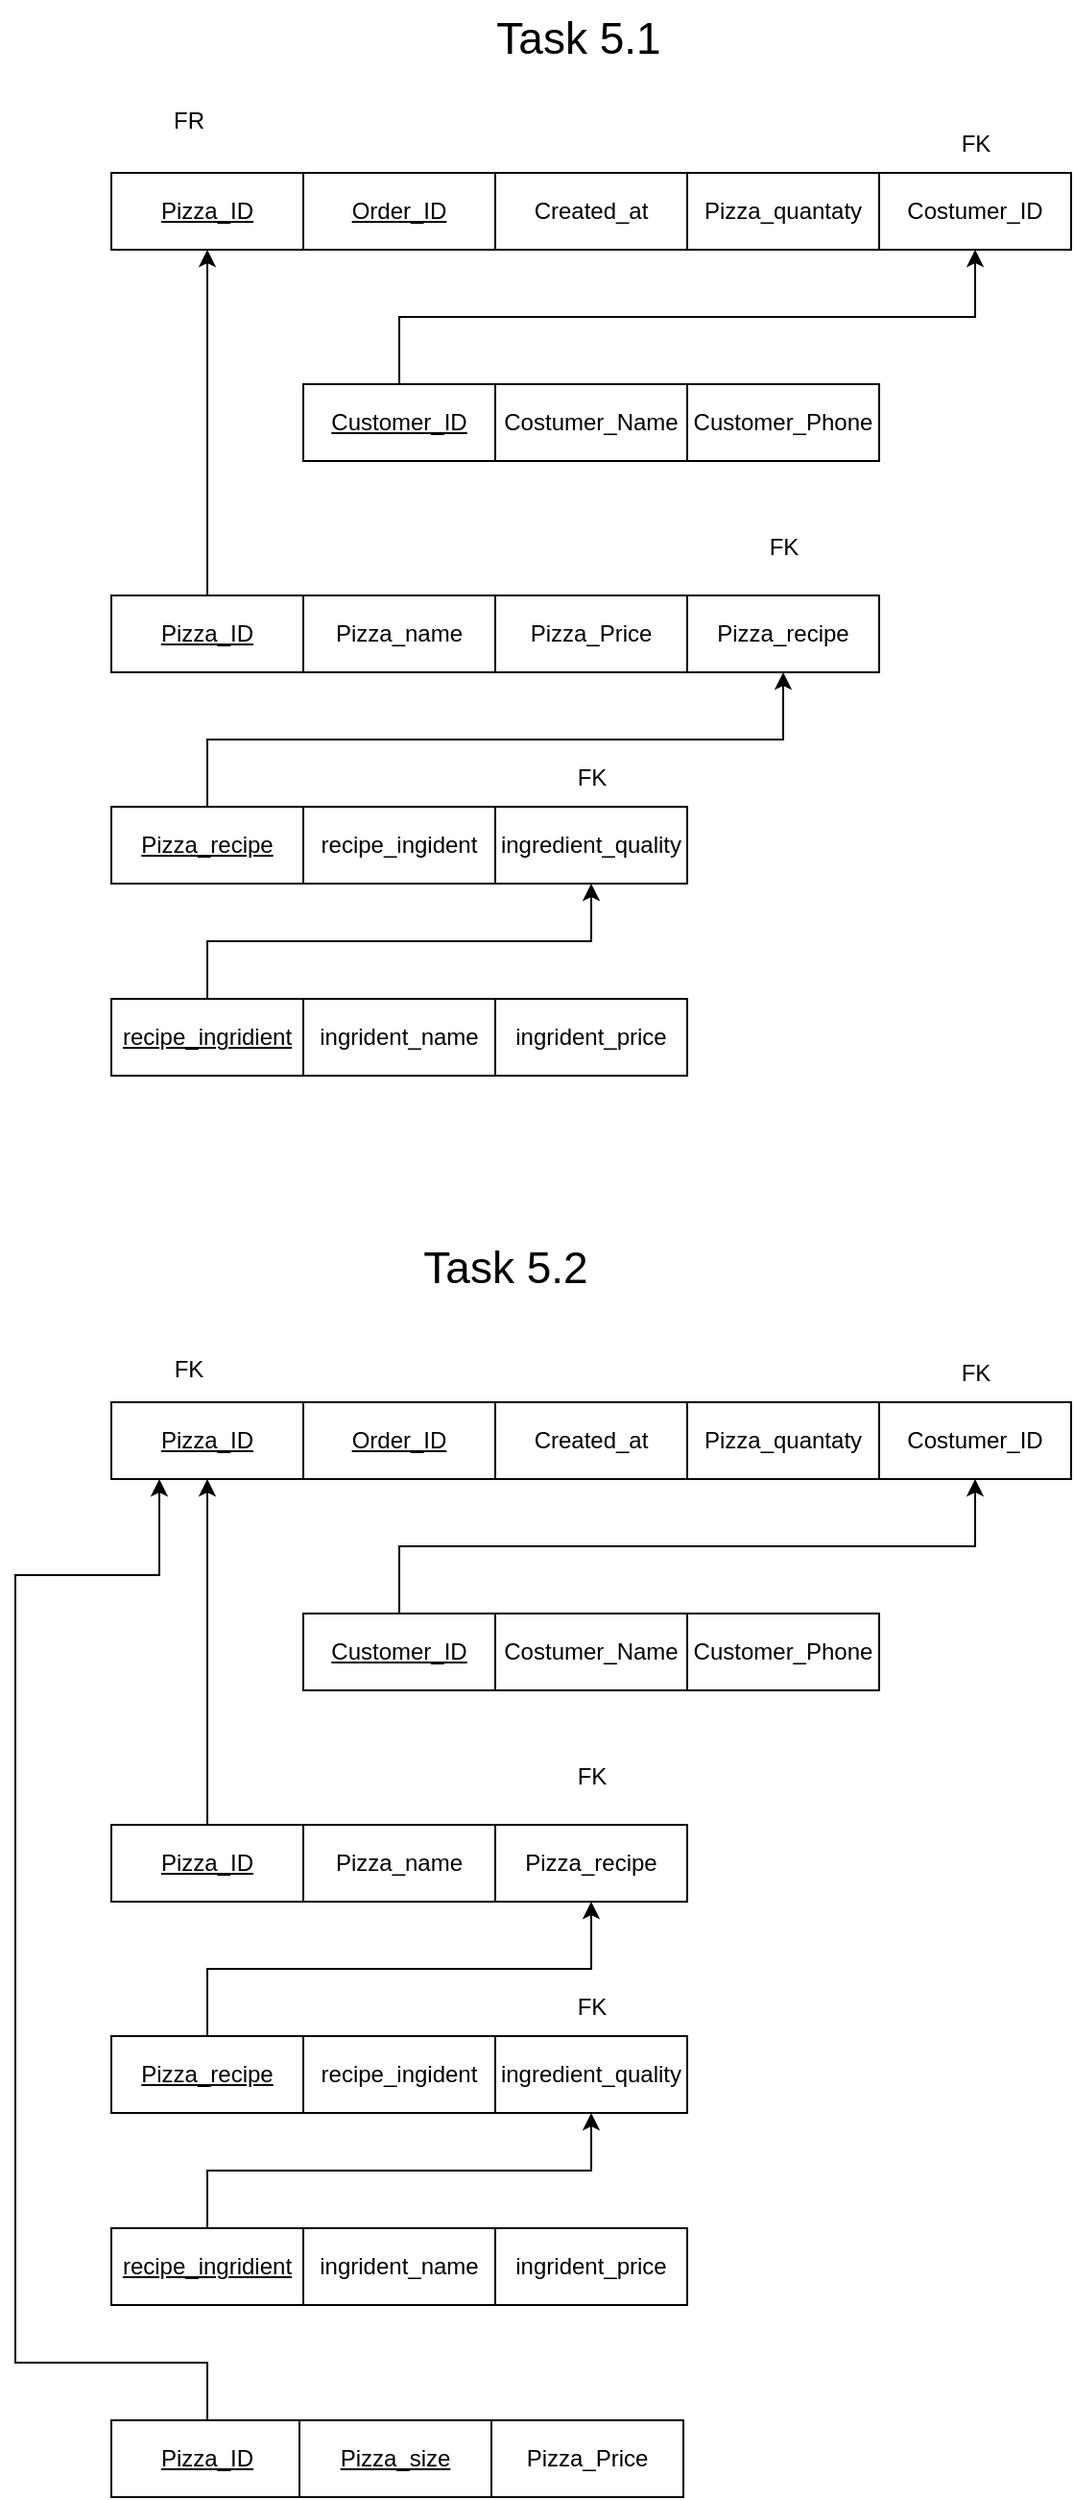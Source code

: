 <mxfile version="25.0.1">
  <diagram name="Page-1" id="ytPxN8jn9xWjgPxVdofB">
    <mxGraphModel dx="665" dy="967" grid="1" gridSize="10" guides="1" tooltips="1" connect="1" arrows="1" fold="1" page="1" pageScale="1" pageWidth="850" pageHeight="1100" math="0" shadow="0">
      <root>
        <mxCell id="0" />
        <mxCell id="1" parent="0" />
        <mxCell id="bNUyuZ69UnbhlJSahXvK-21" style="edgeStyle=orthogonalEdgeStyle;rounded=0;orthogonalLoop=1;jettySize=auto;html=1;exitX=0.5;exitY=0;exitDx=0;exitDy=0;entryX=0.5;entryY=1;entryDx=0;entryDy=0;" edge="1" parent="1" source="bNUyuZ69UnbhlJSahXvK-1" target="bNUyuZ69UnbhlJSahXvK-18">
          <mxGeometry relative="1" as="geometry" />
        </mxCell>
        <mxCell id="bNUyuZ69UnbhlJSahXvK-1" value="&lt;u&gt;Customer_ID&lt;/u&gt;" style="rounded=0;whiteSpace=wrap;html=1;" vertex="1" parent="1">
          <mxGeometry x="260" y="300" width="100" height="40" as="geometry" />
        </mxCell>
        <mxCell id="bNUyuZ69UnbhlJSahXvK-2" value="Costumer_Name" style="whiteSpace=wrap;html=1;align=center;" vertex="1" parent="1">
          <mxGeometry x="360" y="300" width="100" height="40" as="geometry" />
        </mxCell>
        <mxCell id="bNUyuZ69UnbhlJSahXvK-3" value="Customer_Phone" style="whiteSpace=wrap;html=1;align=center;" vertex="1" parent="1">
          <mxGeometry x="460" y="300" width="100" height="40" as="geometry" />
        </mxCell>
        <mxCell id="bNUyuZ69UnbhlJSahXvK-26" style="edgeStyle=orthogonalEdgeStyle;rounded=0;orthogonalLoop=1;jettySize=auto;html=1;exitX=0.5;exitY=0;exitDx=0;exitDy=0;entryX=0.5;entryY=1;entryDx=0;entryDy=0;" edge="1" parent="1" source="bNUyuZ69UnbhlJSahXvK-5" target="bNUyuZ69UnbhlJSahXvK-19">
          <mxGeometry relative="1" as="geometry">
            <Array as="points">
              <mxPoint x="210" y="320" />
              <mxPoint x="210" y="320" />
            </Array>
          </mxGeometry>
        </mxCell>
        <mxCell id="bNUyuZ69UnbhlJSahXvK-5" value="&lt;div&gt;&lt;u&gt;Pizza_ID&lt;/u&gt;&lt;/div&gt;" style="whiteSpace=wrap;html=1;align=center;" vertex="1" parent="1">
          <mxGeometry x="160" y="410" width="100" height="40" as="geometry" />
        </mxCell>
        <mxCell id="bNUyuZ69UnbhlJSahXvK-6" value="Pizza_name" style="whiteSpace=wrap;html=1;align=center;" vertex="1" parent="1">
          <mxGeometry x="260" y="410" width="100" height="40" as="geometry" />
        </mxCell>
        <mxCell id="bNUyuZ69UnbhlJSahXvK-7" value="Pizza_Price" style="whiteSpace=wrap;html=1;align=center;" vertex="1" parent="1">
          <mxGeometry x="360" y="410" width="100" height="40" as="geometry" />
        </mxCell>
        <mxCell id="bNUyuZ69UnbhlJSahXvK-8" value="Pizza_recipe" style="whiteSpace=wrap;html=1;align=center;" vertex="1" parent="1">
          <mxGeometry x="460" y="410" width="100" height="40" as="geometry" />
        </mxCell>
        <mxCell id="bNUyuZ69UnbhlJSahXvK-23" style="edgeStyle=orthogonalEdgeStyle;rounded=0;orthogonalLoop=1;jettySize=auto;html=1;exitX=0.5;exitY=0;exitDx=0;exitDy=0;entryX=0.5;entryY=1;entryDx=0;entryDy=0;" edge="1" parent="1" source="bNUyuZ69UnbhlJSahXvK-9" target="bNUyuZ69UnbhlJSahXvK-8">
          <mxGeometry relative="1" as="geometry" />
        </mxCell>
        <mxCell id="bNUyuZ69UnbhlJSahXvK-9" value="&lt;u&gt;Pizza_recipe&lt;/u&gt;" style="whiteSpace=wrap;html=1;align=center;" vertex="1" parent="1">
          <mxGeometry x="160" y="520" width="100" height="40" as="geometry" />
        </mxCell>
        <mxCell id="bNUyuZ69UnbhlJSahXvK-10" value="recipe_ingident" style="whiteSpace=wrap;html=1;align=center;" vertex="1" parent="1">
          <mxGeometry x="260" y="520" width="100" height="40" as="geometry" />
        </mxCell>
        <mxCell id="bNUyuZ69UnbhlJSahXvK-11" value="ingredient_quality" style="whiteSpace=wrap;html=1;align=center;" vertex="1" parent="1">
          <mxGeometry x="360" y="520" width="100" height="40" as="geometry" />
        </mxCell>
        <mxCell id="bNUyuZ69UnbhlJSahXvK-25" style="edgeStyle=orthogonalEdgeStyle;rounded=0;orthogonalLoop=1;jettySize=auto;html=1;exitX=0.5;exitY=0;exitDx=0;exitDy=0;entryX=0.5;entryY=1;entryDx=0;entryDy=0;" edge="1" parent="1" source="bNUyuZ69UnbhlJSahXvK-12" target="bNUyuZ69UnbhlJSahXvK-11">
          <mxGeometry relative="1" as="geometry" />
        </mxCell>
        <mxCell id="bNUyuZ69UnbhlJSahXvK-12" value="&lt;u&gt;recipe_ingridient&lt;/u&gt;" style="whiteSpace=wrap;html=1;align=center;" vertex="1" parent="1">
          <mxGeometry x="160" y="620" width="100" height="40" as="geometry" />
        </mxCell>
        <mxCell id="bNUyuZ69UnbhlJSahXvK-13" value="&lt;div&gt;ingrident_name&lt;/div&gt;" style="whiteSpace=wrap;html=1;align=center;" vertex="1" parent="1">
          <mxGeometry x="260" y="620" width="100" height="40" as="geometry" />
        </mxCell>
        <mxCell id="bNUyuZ69UnbhlJSahXvK-14" value="&lt;div&gt;ingrident_price&lt;/div&gt;" style="whiteSpace=wrap;html=1;align=center;" vertex="1" parent="1">
          <mxGeometry x="360" y="620" width="100" height="40" as="geometry" />
        </mxCell>
        <mxCell id="bNUyuZ69UnbhlJSahXvK-15" value="&lt;u&gt;Order_ID&lt;/u&gt;" style="whiteSpace=wrap;html=1;align=center;" vertex="1" parent="1">
          <mxGeometry x="260" y="190" width="100" height="40" as="geometry" />
        </mxCell>
        <mxCell id="bNUyuZ69UnbhlJSahXvK-16" value="Created_at" style="whiteSpace=wrap;html=1;align=center;" vertex="1" parent="1">
          <mxGeometry x="360" y="190" width="100" height="40" as="geometry" />
        </mxCell>
        <mxCell id="bNUyuZ69UnbhlJSahXvK-17" value="Pizza_quantaty" style="whiteSpace=wrap;html=1;align=center;" vertex="1" parent="1">
          <mxGeometry x="460" y="190" width="100" height="40" as="geometry" />
        </mxCell>
        <mxCell id="bNUyuZ69UnbhlJSahXvK-18" value="Costumer_ID" style="whiteSpace=wrap;html=1;align=center;" vertex="1" parent="1">
          <mxGeometry x="560" y="190" width="100" height="40" as="geometry" />
        </mxCell>
        <mxCell id="bNUyuZ69UnbhlJSahXvK-19" value="&lt;u&gt;Pizza_ID&lt;/u&gt;" style="whiteSpace=wrap;html=1;align=center;" vertex="1" parent="1">
          <mxGeometry x="160" y="190" width="100" height="40" as="geometry" />
        </mxCell>
        <mxCell id="bNUyuZ69UnbhlJSahXvK-20" value="FK" style="text;html=1;align=center;verticalAlign=middle;resizable=0;points=[];autosize=1;strokeColor=none;fillColor=none;" vertex="1" parent="1">
          <mxGeometry x="590" y="160" width="40" height="30" as="geometry" />
        </mxCell>
        <mxCell id="bNUyuZ69UnbhlJSahXvK-22" value="FK" style="text;html=1;align=center;verticalAlign=middle;resizable=0;points=[];autosize=1;strokeColor=none;fillColor=none;" vertex="1" parent="1">
          <mxGeometry x="490" y="370" width="40" height="30" as="geometry" />
        </mxCell>
        <mxCell id="bNUyuZ69UnbhlJSahXvK-24" value="FK" style="text;html=1;align=center;verticalAlign=middle;resizable=0;points=[];autosize=1;strokeColor=none;fillColor=none;" vertex="1" parent="1">
          <mxGeometry x="390" y="490" width="40" height="30" as="geometry" />
        </mxCell>
        <mxCell id="bNUyuZ69UnbhlJSahXvK-27" style="edgeStyle=orthogonalEdgeStyle;rounded=0;orthogonalLoop=1;jettySize=auto;html=1;exitX=0.5;exitY=0;exitDx=0;exitDy=0;entryX=0.5;entryY=1;entryDx=0;entryDy=0;" edge="1" source="bNUyuZ69UnbhlJSahXvK-28" target="bNUyuZ69UnbhlJSahXvK-47" parent="1">
          <mxGeometry relative="1" as="geometry" />
        </mxCell>
        <mxCell id="bNUyuZ69UnbhlJSahXvK-28" value="&lt;u&gt;Customer_ID&lt;/u&gt;" style="rounded=0;whiteSpace=wrap;html=1;" vertex="1" parent="1">
          <mxGeometry x="260" y="940" width="100" height="40" as="geometry" />
        </mxCell>
        <mxCell id="bNUyuZ69UnbhlJSahXvK-29" value="Costumer_Name" style="whiteSpace=wrap;html=1;align=center;" vertex="1" parent="1">
          <mxGeometry x="360" y="940" width="100" height="40" as="geometry" />
        </mxCell>
        <mxCell id="bNUyuZ69UnbhlJSahXvK-30" value="Customer_Phone" style="whiteSpace=wrap;html=1;align=center;" vertex="1" parent="1">
          <mxGeometry x="460" y="940" width="100" height="40" as="geometry" />
        </mxCell>
        <mxCell id="bNUyuZ69UnbhlJSahXvK-31" style="edgeStyle=orthogonalEdgeStyle;rounded=0;orthogonalLoop=1;jettySize=auto;html=1;exitX=0.5;exitY=0;exitDx=0;exitDy=0;entryX=0.5;entryY=1;entryDx=0;entryDy=0;" edge="1" source="bNUyuZ69UnbhlJSahXvK-32" target="bNUyuZ69UnbhlJSahXvK-48" parent="1">
          <mxGeometry relative="1" as="geometry">
            <Array as="points">
              <mxPoint x="210" y="960" />
              <mxPoint x="210" y="960" />
            </Array>
          </mxGeometry>
        </mxCell>
        <mxCell id="bNUyuZ69UnbhlJSahXvK-32" value="&lt;div&gt;&lt;u&gt;Pizza_ID&lt;/u&gt;&lt;/div&gt;" style="whiteSpace=wrap;html=1;align=center;" vertex="1" parent="1">
          <mxGeometry x="160" y="1050" width="100" height="40" as="geometry" />
        </mxCell>
        <mxCell id="bNUyuZ69UnbhlJSahXvK-33" value="Pizza_name" style="whiteSpace=wrap;html=1;align=center;" vertex="1" parent="1">
          <mxGeometry x="260" y="1050" width="100" height="40" as="geometry" />
        </mxCell>
        <mxCell id="bNUyuZ69UnbhlJSahXvK-35" value="Pizza_recipe" style="whiteSpace=wrap;html=1;align=center;" vertex="1" parent="1">
          <mxGeometry x="360" y="1050" width="100" height="40" as="geometry" />
        </mxCell>
        <mxCell id="bNUyuZ69UnbhlJSahXvK-36" style="edgeStyle=orthogonalEdgeStyle;rounded=0;orthogonalLoop=1;jettySize=auto;html=1;exitX=0.5;exitY=0;exitDx=0;exitDy=0;entryX=0.5;entryY=1;entryDx=0;entryDy=0;" edge="1" source="bNUyuZ69UnbhlJSahXvK-37" target="bNUyuZ69UnbhlJSahXvK-35" parent="1">
          <mxGeometry relative="1" as="geometry" />
        </mxCell>
        <mxCell id="bNUyuZ69UnbhlJSahXvK-37" value="&lt;u&gt;Pizza_recipe&lt;/u&gt;" style="whiteSpace=wrap;html=1;align=center;" vertex="1" parent="1">
          <mxGeometry x="160" y="1160" width="100" height="40" as="geometry" />
        </mxCell>
        <mxCell id="bNUyuZ69UnbhlJSahXvK-38" value="recipe_ingident" style="whiteSpace=wrap;html=1;align=center;" vertex="1" parent="1">
          <mxGeometry x="260" y="1160" width="100" height="40" as="geometry" />
        </mxCell>
        <mxCell id="bNUyuZ69UnbhlJSahXvK-39" value="ingredient_quality" style="whiteSpace=wrap;html=1;align=center;" vertex="1" parent="1">
          <mxGeometry x="360" y="1160" width="100" height="40" as="geometry" />
        </mxCell>
        <mxCell id="bNUyuZ69UnbhlJSahXvK-40" style="edgeStyle=orthogonalEdgeStyle;rounded=0;orthogonalLoop=1;jettySize=auto;html=1;exitX=0.5;exitY=0;exitDx=0;exitDy=0;entryX=0.5;entryY=1;entryDx=0;entryDy=0;" edge="1" source="bNUyuZ69UnbhlJSahXvK-41" target="bNUyuZ69UnbhlJSahXvK-39" parent="1">
          <mxGeometry relative="1" as="geometry" />
        </mxCell>
        <mxCell id="bNUyuZ69UnbhlJSahXvK-41" value="&lt;u&gt;recipe_ingridient&lt;/u&gt;" style="whiteSpace=wrap;html=1;align=center;" vertex="1" parent="1">
          <mxGeometry x="160" y="1260" width="100" height="40" as="geometry" />
        </mxCell>
        <mxCell id="bNUyuZ69UnbhlJSahXvK-42" value="&lt;div&gt;ingrident_name&lt;/div&gt;" style="whiteSpace=wrap;html=1;align=center;" vertex="1" parent="1">
          <mxGeometry x="260" y="1260" width="100" height="40" as="geometry" />
        </mxCell>
        <mxCell id="bNUyuZ69UnbhlJSahXvK-43" value="&lt;div&gt;ingrident_price&lt;/div&gt;" style="whiteSpace=wrap;html=1;align=center;" vertex="1" parent="1">
          <mxGeometry x="360" y="1260" width="100" height="40" as="geometry" />
        </mxCell>
        <mxCell id="bNUyuZ69UnbhlJSahXvK-44" value="&lt;u&gt;Order_ID&lt;/u&gt;" style="whiteSpace=wrap;html=1;align=center;" vertex="1" parent="1">
          <mxGeometry x="260" y="830" width="100" height="40" as="geometry" />
        </mxCell>
        <mxCell id="bNUyuZ69UnbhlJSahXvK-45" value="Created_at" style="whiteSpace=wrap;html=1;align=center;" vertex="1" parent="1">
          <mxGeometry x="360" y="830" width="100" height="40" as="geometry" />
        </mxCell>
        <mxCell id="bNUyuZ69UnbhlJSahXvK-46" value="Pizza_quantaty" style="whiteSpace=wrap;html=1;align=center;" vertex="1" parent="1">
          <mxGeometry x="460" y="830" width="100" height="40" as="geometry" />
        </mxCell>
        <mxCell id="bNUyuZ69UnbhlJSahXvK-47" value="Costumer_ID" style="whiteSpace=wrap;html=1;align=center;" vertex="1" parent="1">
          <mxGeometry x="560" y="830" width="100" height="40" as="geometry" />
        </mxCell>
        <mxCell id="bNUyuZ69UnbhlJSahXvK-48" value="&lt;u&gt;Pizza_ID&lt;/u&gt;" style="whiteSpace=wrap;html=1;align=center;" vertex="1" parent="1">
          <mxGeometry x="160" y="830" width="100" height="40" as="geometry" />
        </mxCell>
        <mxCell id="bNUyuZ69UnbhlJSahXvK-49" value="FK" style="text;html=1;align=center;verticalAlign=middle;resizable=0;points=[];autosize=1;strokeColor=none;fillColor=none;" vertex="1" parent="1">
          <mxGeometry x="590" y="800" width="40" height="30" as="geometry" />
        </mxCell>
        <mxCell id="bNUyuZ69UnbhlJSahXvK-50" value="FK" style="text;html=1;align=center;verticalAlign=middle;resizable=0;points=[];autosize=1;strokeColor=none;fillColor=none;" vertex="1" parent="1">
          <mxGeometry x="390" y="1010" width="40" height="30" as="geometry" />
        </mxCell>
        <mxCell id="bNUyuZ69UnbhlJSahXvK-51" value="FK" style="text;html=1;align=center;verticalAlign=middle;resizable=0;points=[];autosize=1;strokeColor=none;fillColor=none;" vertex="1" parent="1">
          <mxGeometry x="390" y="1130" width="40" height="30" as="geometry" />
        </mxCell>
        <mxCell id="bNUyuZ69UnbhlJSahXvK-55" style="edgeStyle=orthogonalEdgeStyle;rounded=0;orthogonalLoop=1;jettySize=auto;html=1;exitX=0.5;exitY=0;exitDx=0;exitDy=0;entryX=0.25;entryY=1;entryDx=0;entryDy=0;" edge="1" parent="1" source="bNUyuZ69UnbhlJSahXvK-52" target="bNUyuZ69UnbhlJSahXvK-48">
          <mxGeometry relative="1" as="geometry">
            <mxPoint x="160" y="1030" as="targetPoint" />
            <Array as="points">
              <mxPoint x="210" y="1330" />
              <mxPoint x="110" y="1330" />
              <mxPoint x="110" y="920" />
              <mxPoint x="185" y="920" />
            </Array>
          </mxGeometry>
        </mxCell>
        <mxCell id="bNUyuZ69UnbhlJSahXvK-52" value="&lt;u&gt;Pizza_ID&lt;/u&gt;" style="whiteSpace=wrap;html=1;align=center;" vertex="1" parent="1">
          <mxGeometry x="160" y="1360" width="100" height="40" as="geometry" />
        </mxCell>
        <mxCell id="bNUyuZ69UnbhlJSahXvK-53" value="&lt;div&gt;&lt;u&gt;Pizza_size&lt;/u&gt;&lt;/div&gt;" style="whiteSpace=wrap;html=1;align=center;" vertex="1" parent="1">
          <mxGeometry x="258" y="1360" width="100" height="40" as="geometry" />
        </mxCell>
        <mxCell id="bNUyuZ69UnbhlJSahXvK-54" value="Pizza_Price" style="whiteSpace=wrap;html=1;align=center;" vertex="1" parent="1">
          <mxGeometry x="358" y="1360" width="100" height="40" as="geometry" />
        </mxCell>
        <mxCell id="bNUyuZ69UnbhlJSahXvK-56" value="FK" style="text;html=1;align=center;verticalAlign=middle;resizable=0;points=[];autosize=1;strokeColor=none;fillColor=none;" vertex="1" parent="1">
          <mxGeometry x="180" y="798" width="40" height="30" as="geometry" />
        </mxCell>
        <mxCell id="bNUyuZ69UnbhlJSahXvK-57" value="FR" style="text;html=1;align=center;verticalAlign=middle;resizable=0;points=[];autosize=1;strokeColor=none;fillColor=none;" vertex="1" parent="1">
          <mxGeometry x="180" y="148" width="40" height="30" as="geometry" />
        </mxCell>
        <mxCell id="bNUyuZ69UnbhlJSahXvK-58" value="&lt;font style=&quot;font-size: 23px;&quot;&gt;Task 5.1&lt;/font&gt;" style="text;html=1;align=center;verticalAlign=middle;resizable=0;points=[];autosize=1;strokeColor=none;fillColor=none;" vertex="1" parent="1">
          <mxGeometry x="348" y="100" width="110" height="40" as="geometry" />
        </mxCell>
        <mxCell id="bNUyuZ69UnbhlJSahXvK-60" value="&lt;font style=&quot;font-size: 23px;&quot;&gt;Task 5.2&lt;/font&gt;" style="text;html=1;align=center;verticalAlign=middle;resizable=0;points=[];autosize=1;strokeColor=none;fillColor=none;" vertex="1" parent="1">
          <mxGeometry x="310" y="740" width="110" height="40" as="geometry" />
        </mxCell>
      </root>
    </mxGraphModel>
  </diagram>
</mxfile>
